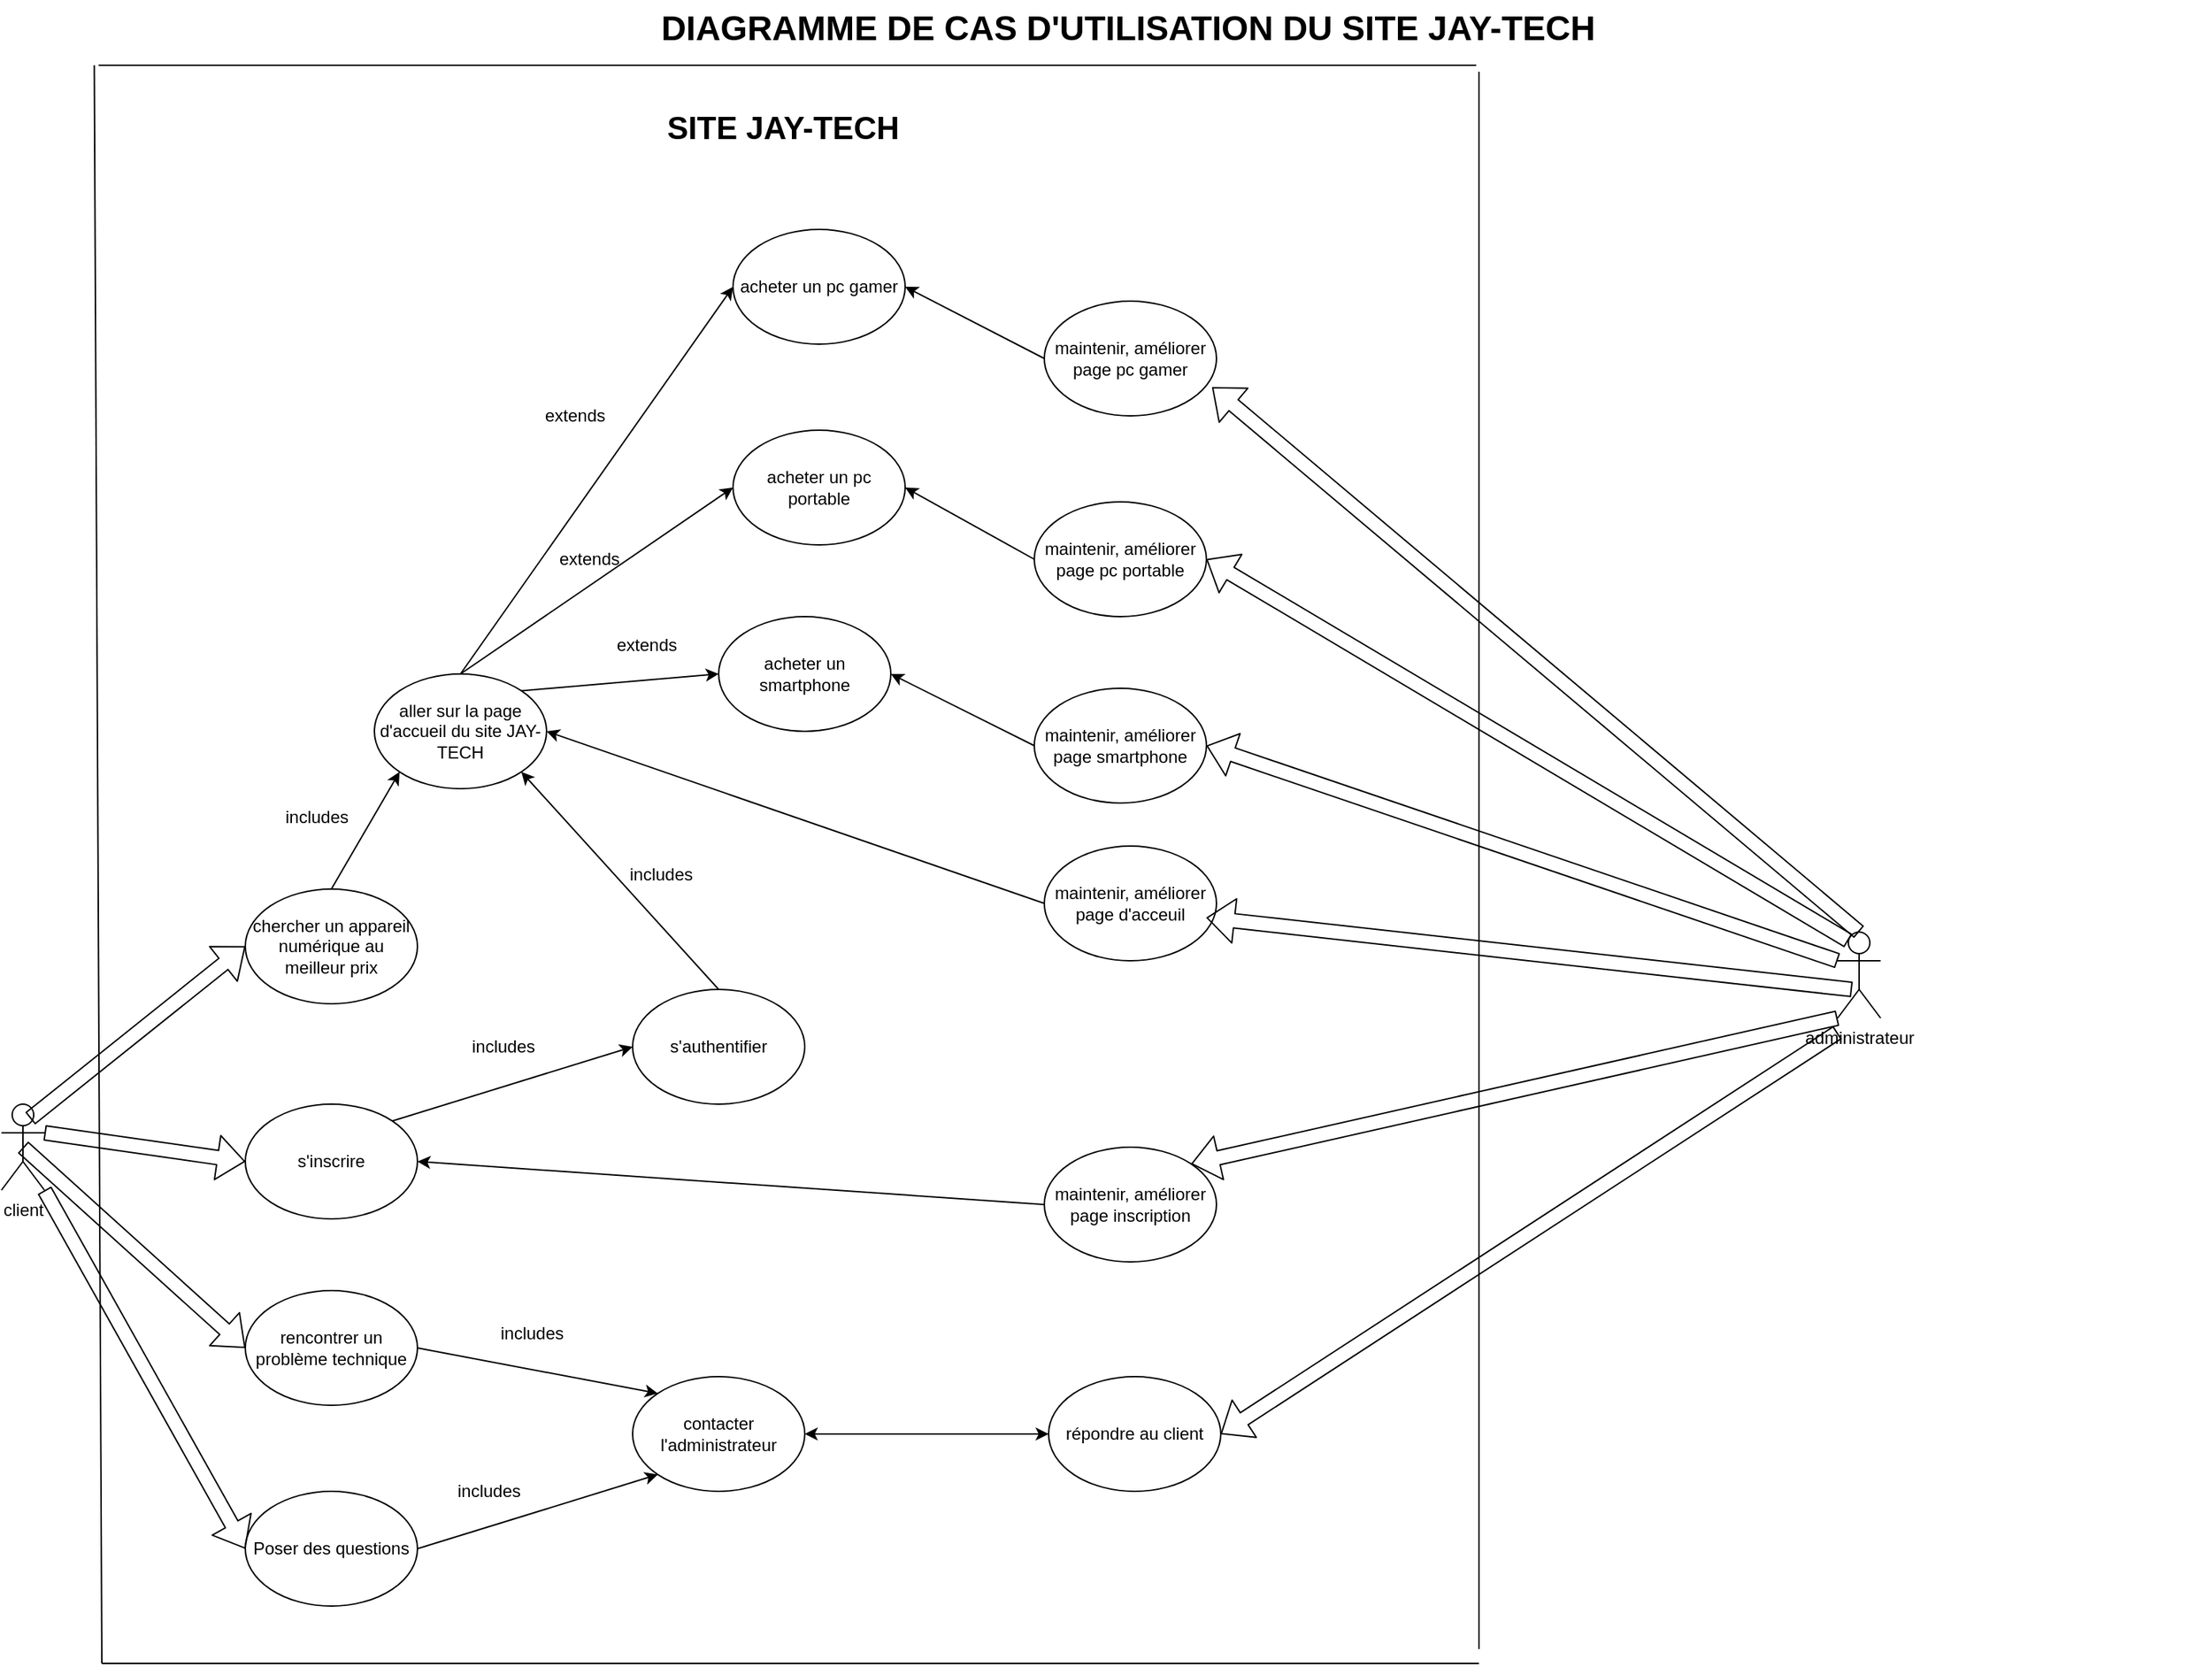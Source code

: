 <mxfile version="14.9.9" type="github">
  <diagram name="Page-1" id="929967ad-93f9-6ef4-fab6-5d389245f69c">
    <mxGraphModel dx="2274" dy="1206" grid="1" gridSize="10" guides="1" tooltips="1" connect="1" arrows="1" fold="1" page="1" pageScale="1.5" pageWidth="1169" pageHeight="826" background="none" math="0" shadow="0">
      <root>
        <mxCell id="0" style=";html=1;" />
        <mxCell id="1" style=";html=1;" parent="0" />
        <mxCell id="1672d66443f91eb5-23" value="DIAGRAMME DE CAS D&#39;UTILISATION DU SITE JAY-TECH" style="text;strokeColor=none;fillColor=none;html=1;fontSize=24;fontStyle=1;verticalAlign=middle;align=center;" parent="1" vertex="1">
          <mxGeometry x="120" y="40" width="1510" height="40" as="geometry" />
        </mxCell>
        <mxCell id="gSugVb6bQrnSpipGz4Ar-4" value="client" style="shape=umlActor;verticalLabelPosition=bottom;verticalAlign=top;html=1;outlineConnect=0;" parent="1" vertex="1">
          <mxGeometry x="90" y="810" width="30" height="60" as="geometry" />
        </mxCell>
        <mxCell id="gSugVb6bQrnSpipGz4Ar-5" value="aller sur la page d&#39;accueil du site JAY-TECH" style="ellipse;whiteSpace=wrap;html=1;" parent="1" vertex="1">
          <mxGeometry x="350" y="510" width="120" height="80" as="geometry" />
        </mxCell>
        <mxCell id="gSugVb6bQrnSpipGz4Ar-6" value="s&#39;inscrire" style="ellipse;whiteSpace=wrap;html=1;" parent="1" vertex="1">
          <mxGeometry x="260" y="810" width="120" height="80" as="geometry" />
        </mxCell>
        <mxCell id="gSugVb6bQrnSpipGz4Ar-7" value="rencontrer un problème technique" style="ellipse;whiteSpace=wrap;html=1;" parent="1" vertex="1">
          <mxGeometry x="260" y="940" width="120" height="80" as="geometry" />
        </mxCell>
        <mxCell id="gSugVb6bQrnSpipGz4Ar-8" value="Poser des questions" style="ellipse;whiteSpace=wrap;html=1;" parent="1" vertex="1">
          <mxGeometry x="260" y="1080" width="120" height="80" as="geometry" />
        </mxCell>
        <mxCell id="gSugVb6bQrnSpipGz4Ar-23" value="acheter un pc gamer" style="ellipse;whiteSpace=wrap;html=1;" parent="1" vertex="1">
          <mxGeometry x="600" y="200" width="120" height="80" as="geometry" />
        </mxCell>
        <mxCell id="gSugVb6bQrnSpipGz4Ar-24" value="acheter un pc portable" style="ellipse;whiteSpace=wrap;html=1;" parent="1" vertex="1">
          <mxGeometry x="600" y="340" width="120" height="80" as="geometry" />
        </mxCell>
        <mxCell id="gSugVb6bQrnSpipGz4Ar-25" value="acheter un smartphone" style="ellipse;whiteSpace=wrap;html=1;" parent="1" vertex="1">
          <mxGeometry x="590" y="470" width="120" height="80" as="geometry" />
        </mxCell>
        <mxCell id="gSugVb6bQrnSpipGz4Ar-26" value="s&#39;authentifier" style="ellipse;whiteSpace=wrap;html=1;" parent="1" vertex="1">
          <mxGeometry x="530" y="730" width="120" height="80" as="geometry" />
        </mxCell>
        <mxCell id="gSugVb6bQrnSpipGz4Ar-27" value="contacter l&#39;administrateur" style="ellipse;whiteSpace=wrap;html=1;" parent="1" vertex="1">
          <mxGeometry x="530" y="1000" width="120" height="80" as="geometry" />
        </mxCell>
        <mxCell id="gSugVb6bQrnSpipGz4Ar-35" value="maintenir, améliorer page pc gamer" style="ellipse;whiteSpace=wrap;html=1;" parent="1" vertex="1">
          <mxGeometry x="817" y="250" width="120" height="80" as="geometry" />
        </mxCell>
        <mxCell id="gSugVb6bQrnSpipGz4Ar-36" value="maintenir, améliorer page pc portable" style="ellipse;whiteSpace=wrap;html=1;" parent="1" vertex="1">
          <mxGeometry x="810" y="390" width="120" height="80" as="geometry" />
        </mxCell>
        <mxCell id="gSugVb6bQrnSpipGz4Ar-37" value="maintenir, améliorer page smartphone" style="ellipse;whiteSpace=wrap;html=1;" parent="1" vertex="1">
          <mxGeometry x="810" y="520" width="120" height="80" as="geometry" />
        </mxCell>
        <mxCell id="gSugVb6bQrnSpipGz4Ar-38" value="maintenir, améliorer page d&#39;acceuil" style="ellipse;whiteSpace=wrap;html=1;" parent="1" vertex="1">
          <mxGeometry x="817" y="630" width="120" height="80" as="geometry" />
        </mxCell>
        <mxCell id="gSugVb6bQrnSpipGz4Ar-41" value="chercher un appareil numérique au meilleur prix" style="ellipse;whiteSpace=wrap;html=1;" parent="1" vertex="1">
          <mxGeometry x="260" y="660" width="120" height="80" as="geometry" />
        </mxCell>
        <mxCell id="gSugVb6bQrnSpipGz4Ar-43" value="maintenir, améliorer page inscription" style="ellipse;whiteSpace=wrap;html=1;" parent="1" vertex="1">
          <mxGeometry x="817" y="840" width="120" height="80" as="geometry" />
        </mxCell>
        <mxCell id="gSugVb6bQrnSpipGz4Ar-44" value="répondre au client" style="ellipse;whiteSpace=wrap;html=1;" parent="1" vertex="1">
          <mxGeometry x="820" y="1000" width="120" height="80" as="geometry" />
        </mxCell>
        <mxCell id="gSugVb6bQrnSpipGz4Ar-46" value="" style="endArrow=classic;html=1;exitX=0;exitY=0.5;exitDx=0;exitDy=0;entryX=1;entryY=0.5;entryDx=0;entryDy=0;" parent="1" source="gSugVb6bQrnSpipGz4Ar-43" target="gSugVb6bQrnSpipGz4Ar-6" edge="1">
          <mxGeometry width="50" height="50" relative="1" as="geometry">
            <mxPoint x="570" y="880" as="sourcePoint" />
            <mxPoint x="620" y="830" as="targetPoint" />
          </mxGeometry>
        </mxCell>
        <mxCell id="gSugVb6bQrnSpipGz4Ar-47" value="" style="endArrow=classic;html=1;exitX=0;exitY=0.5;exitDx=0;exitDy=0;entryX=1;entryY=0.5;entryDx=0;entryDy=0;" parent="1" source="gSugVb6bQrnSpipGz4Ar-38" target="gSugVb6bQrnSpipGz4Ar-5" edge="1">
          <mxGeometry width="50" height="50" relative="1" as="geometry">
            <mxPoint x="640" y="660" as="sourcePoint" />
            <mxPoint x="690" y="610" as="targetPoint" />
          </mxGeometry>
        </mxCell>
        <mxCell id="gSugVb6bQrnSpipGz4Ar-48" value="" style="endArrow=classic;html=1;exitX=0;exitY=0.5;exitDx=0;exitDy=0;entryX=1;entryY=0.5;entryDx=0;entryDy=0;" parent="1" source="gSugVb6bQrnSpipGz4Ar-37" target="gSugVb6bQrnSpipGz4Ar-25" edge="1">
          <mxGeometry width="50" height="50" relative="1" as="geometry">
            <mxPoint x="700" y="550" as="sourcePoint" />
            <mxPoint x="750" y="500" as="targetPoint" />
          </mxGeometry>
        </mxCell>
        <mxCell id="gSugVb6bQrnSpipGz4Ar-49" value="" style="endArrow=classic;html=1;exitX=0;exitY=0.5;exitDx=0;exitDy=0;entryX=1;entryY=0.5;entryDx=0;entryDy=0;" parent="1" source="gSugVb6bQrnSpipGz4Ar-36" target="gSugVb6bQrnSpipGz4Ar-24" edge="1">
          <mxGeometry width="50" height="50" relative="1" as="geometry">
            <mxPoint x="700" y="430" as="sourcePoint" />
            <mxPoint x="750" y="380" as="targetPoint" />
          </mxGeometry>
        </mxCell>
        <mxCell id="gSugVb6bQrnSpipGz4Ar-50" value="" style="endArrow=classic;html=1;entryX=1;entryY=0.5;entryDx=0;entryDy=0;exitX=0;exitY=0.5;exitDx=0;exitDy=0;" parent="1" source="gSugVb6bQrnSpipGz4Ar-35" target="gSugVb6bQrnSpipGz4Ar-23" edge="1">
          <mxGeometry width="50" height="50" relative="1" as="geometry">
            <mxPoint x="710" y="510" as="sourcePoint" />
            <mxPoint x="760" y="460" as="targetPoint" />
          </mxGeometry>
        </mxCell>
        <mxCell id="gSugVb6bQrnSpipGz4Ar-60" value="administrateur" style="shape=umlActor;verticalLabelPosition=bottom;verticalAlign=top;html=1;outlineConnect=0;" parent="1" vertex="1">
          <mxGeometry x="1370" y="690" width="30" height="60" as="geometry" />
        </mxCell>
        <mxCell id="xs5q5Ge5YjY0k9qzKYR2-3" value="" style="shape=flexArrow;endArrow=classic;html=1;exitX=0.5;exitY=0;exitDx=0;exitDy=0;exitPerimeter=0;" edge="1" parent="1" source="gSugVb6bQrnSpipGz4Ar-60">
          <mxGeometry width="50" height="50" relative="1" as="geometry">
            <mxPoint x="1160" y="720" as="sourcePoint" />
            <mxPoint x="934" y="310" as="targetPoint" />
          </mxGeometry>
        </mxCell>
        <mxCell id="xs5q5Ge5YjY0k9qzKYR2-5" value="" style="shape=flexArrow;endArrow=classic;html=1;exitX=0.25;exitY=0.1;exitDx=0;exitDy=0;exitPerimeter=0;entryX=1;entryY=0.5;entryDx=0;entryDy=0;" edge="1" parent="1" source="gSugVb6bQrnSpipGz4Ar-60" target="gSugVb6bQrnSpipGz4Ar-36">
          <mxGeometry width="50" height="50" relative="1" as="geometry">
            <mxPoint x="1110" y="660" as="sourcePoint" />
            <mxPoint x="1160" y="610" as="targetPoint" />
          </mxGeometry>
        </mxCell>
        <mxCell id="xs5q5Ge5YjY0k9qzKYR2-6" value="" style="shape=flexArrow;endArrow=classic;html=1;exitX=0;exitY=0.333;exitDx=0;exitDy=0;exitPerimeter=0;entryX=1;entryY=0.5;entryDx=0;entryDy=0;" edge="1" parent="1" source="gSugVb6bQrnSpipGz4Ar-60" target="gSugVb6bQrnSpipGz4Ar-37">
          <mxGeometry width="50" height="50" relative="1" as="geometry">
            <mxPoint x="1090" y="760" as="sourcePoint" />
            <mxPoint x="1140" y="710" as="targetPoint" />
          </mxGeometry>
        </mxCell>
        <mxCell id="xs5q5Ge5YjY0k9qzKYR2-7" value="" style="shape=flexArrow;endArrow=classic;html=1;" edge="1" parent="1">
          <mxGeometry width="50" height="50" relative="1" as="geometry">
            <mxPoint x="1380" y="730" as="sourcePoint" />
            <mxPoint x="930" y="680" as="targetPoint" />
          </mxGeometry>
        </mxCell>
        <mxCell id="xs5q5Ge5YjY0k9qzKYR2-8" value="" style="shape=flexArrow;endArrow=classic;html=1;entryX=1;entryY=0;entryDx=0;entryDy=0;exitX=0;exitY=1;exitDx=0;exitDy=0;exitPerimeter=0;" edge="1" parent="1" source="gSugVb6bQrnSpipGz4Ar-60" target="gSugVb6bQrnSpipGz4Ar-43">
          <mxGeometry width="50" height="50" relative="1" as="geometry">
            <mxPoint x="1380" y="760" as="sourcePoint" />
            <mxPoint x="1090" y="810" as="targetPoint" />
          </mxGeometry>
        </mxCell>
        <mxCell id="xs5q5Ge5YjY0k9qzKYR2-9" value="" style="shape=flexArrow;endArrow=classic;html=1;entryX=1;entryY=0.5;entryDx=0;entryDy=0;" edge="1" parent="1" target="gSugVb6bQrnSpipGz4Ar-44">
          <mxGeometry width="50" height="50" relative="1" as="geometry">
            <mxPoint x="1370" y="760" as="sourcePoint" />
            <mxPoint x="1280" y="930" as="targetPoint" />
          </mxGeometry>
        </mxCell>
        <mxCell id="xs5q5Ge5YjY0k9qzKYR2-10" value="" style="shape=flexArrow;endArrow=classic;html=1;entryX=0;entryY=0.5;entryDx=0;entryDy=0;" edge="1" parent="1" target="gSugVb6bQrnSpipGz4Ar-41">
          <mxGeometry width="50" height="50" relative="1" as="geometry">
            <mxPoint x="110" y="820" as="sourcePoint" />
            <mxPoint x="170" y="660" as="targetPoint" />
          </mxGeometry>
        </mxCell>
        <mxCell id="xs5q5Ge5YjY0k9qzKYR2-11" value="" style="shape=flexArrow;endArrow=classic;html=1;entryX=0;entryY=0.5;entryDx=0;entryDy=0;exitX=1;exitY=0.333;exitDx=0;exitDy=0;exitPerimeter=0;" edge="1" parent="1" source="gSugVb6bQrnSpipGz4Ar-4" target="gSugVb6bQrnSpipGz4Ar-6">
          <mxGeometry width="50" height="50" relative="1" as="geometry">
            <mxPoint x="180" y="900" as="sourcePoint" />
            <mxPoint x="230" y="850" as="targetPoint" />
          </mxGeometry>
        </mxCell>
        <mxCell id="xs5q5Ge5YjY0k9qzKYR2-12" value="" style="shape=flexArrow;endArrow=classic;html=1;exitX=0.5;exitY=0.5;exitDx=0;exitDy=0;exitPerimeter=0;" edge="1" parent="1" source="gSugVb6bQrnSpipGz4Ar-4">
          <mxGeometry width="50" height="50" relative="1" as="geometry">
            <mxPoint x="400" y="760" as="sourcePoint" />
            <mxPoint x="260" y="980" as="targetPoint" />
          </mxGeometry>
        </mxCell>
        <mxCell id="xs5q5Ge5YjY0k9qzKYR2-13" value="" style="shape=flexArrow;endArrow=classic;html=1;entryX=0;entryY=0.5;entryDx=0;entryDy=0;exitX=1;exitY=1;exitDx=0;exitDy=0;exitPerimeter=0;" edge="1" parent="1" source="gSugVb6bQrnSpipGz4Ar-4" target="gSugVb6bQrnSpipGz4Ar-8">
          <mxGeometry width="50" height="50" relative="1" as="geometry">
            <mxPoint x="140" y="1030" as="sourcePoint" />
            <mxPoint x="190" y="980" as="targetPoint" />
          </mxGeometry>
        </mxCell>
        <mxCell id="xs5q5Ge5YjY0k9qzKYR2-27" value="" style="endArrow=classic;html=1;entryX=1;entryY=1;entryDx=0;entryDy=0;exitX=0.5;exitY=0;exitDx=0;exitDy=0;" edge="1" parent="1" source="gSugVb6bQrnSpipGz4Ar-26" target="gSugVb6bQrnSpipGz4Ar-5">
          <mxGeometry width="50" height="50" relative="1" as="geometry">
            <mxPoint x="480" y="700" as="sourcePoint" />
            <mxPoint x="530" y="650" as="targetPoint" />
          </mxGeometry>
        </mxCell>
        <mxCell id="xs5q5Ge5YjY0k9qzKYR2-28" value="" style="endArrow=classic;html=1;exitX=1;exitY=0;exitDx=0;exitDy=0;entryX=0;entryY=0.5;entryDx=0;entryDy=0;" edge="1" parent="1" source="gSugVb6bQrnSpipGz4Ar-6" target="gSugVb6bQrnSpipGz4Ar-26">
          <mxGeometry width="50" height="50" relative="1" as="geometry">
            <mxPoint x="420" y="790" as="sourcePoint" />
            <mxPoint x="540" y="780" as="targetPoint" />
          </mxGeometry>
        </mxCell>
        <mxCell id="xs5q5Ge5YjY0k9qzKYR2-29" value="includes" style="text;html=1;strokeColor=none;fillColor=none;align=center;verticalAlign=middle;whiteSpace=wrap;rounded=0;" vertex="1" parent="1">
          <mxGeometry x="530" y="640" width="40" height="20" as="geometry" />
        </mxCell>
        <mxCell id="xs5q5Ge5YjY0k9qzKYR2-30" value="includes" style="text;html=1;strokeColor=none;fillColor=none;align=center;verticalAlign=middle;whiteSpace=wrap;rounded=0;" vertex="1" parent="1">
          <mxGeometry x="420" y="760" width="40" height="20" as="geometry" />
        </mxCell>
        <mxCell id="xs5q5Ge5YjY0k9qzKYR2-31" value="" style="endArrow=classic;html=1;exitX=1;exitY=0.5;exitDx=0;exitDy=0;entryX=0;entryY=0;entryDx=0;entryDy=0;" edge="1" parent="1" source="gSugVb6bQrnSpipGz4Ar-7" target="gSugVb6bQrnSpipGz4Ar-27">
          <mxGeometry width="50" height="50" relative="1" as="geometry">
            <mxPoint x="440" y="1020" as="sourcePoint" />
            <mxPoint x="550" y="1020" as="targetPoint" />
          </mxGeometry>
        </mxCell>
        <mxCell id="xs5q5Ge5YjY0k9qzKYR2-32" value="" style="endArrow=classic;html=1;exitX=1;exitY=0.5;exitDx=0;exitDy=0;entryX=0;entryY=1;entryDx=0;entryDy=0;" edge="1" parent="1" source="gSugVb6bQrnSpipGz4Ar-8" target="gSugVb6bQrnSpipGz4Ar-27">
          <mxGeometry width="50" height="50" relative="1" as="geometry">
            <mxPoint x="530" y="820" as="sourcePoint" />
            <mxPoint x="550" y="1070" as="targetPoint" />
          </mxGeometry>
        </mxCell>
        <mxCell id="xs5q5Ge5YjY0k9qzKYR2-33" value="includes" style="text;html=1;strokeColor=none;fillColor=none;align=center;verticalAlign=middle;whiteSpace=wrap;rounded=0;" vertex="1" parent="1">
          <mxGeometry x="440" y="960" width="40" height="20" as="geometry" />
        </mxCell>
        <mxCell id="xs5q5Ge5YjY0k9qzKYR2-34" value="includes" style="text;html=1;strokeColor=none;fillColor=none;align=center;verticalAlign=middle;whiteSpace=wrap;rounded=0;" vertex="1" parent="1">
          <mxGeometry x="410" y="1070" width="40" height="20" as="geometry" />
        </mxCell>
        <mxCell id="xs5q5Ge5YjY0k9qzKYR2-36" value="" style="endArrow=classic;startArrow=classic;html=1;entryX=0;entryY=0.5;entryDx=0;entryDy=0;exitX=1;exitY=0.5;exitDx=0;exitDy=0;" edge="1" parent="1" source="gSugVb6bQrnSpipGz4Ar-27" target="gSugVb6bQrnSpipGz4Ar-44">
          <mxGeometry width="50" height="50" relative="1" as="geometry">
            <mxPoint x="690" y="1060" as="sourcePoint" />
            <mxPoint x="740" y="1010" as="targetPoint" />
          </mxGeometry>
        </mxCell>
        <mxCell id="xs5q5Ge5YjY0k9qzKYR2-38" value="" style="endArrow=classic;html=1;entryX=0;entryY=1;entryDx=0;entryDy=0;exitX=0.5;exitY=0;exitDx=0;exitDy=0;" edge="1" parent="1" source="gSugVb6bQrnSpipGz4Ar-41" target="gSugVb6bQrnSpipGz4Ar-5">
          <mxGeometry width="50" height="50" relative="1" as="geometry">
            <mxPoint x="310" y="640" as="sourcePoint" />
            <mxPoint x="360" y="590" as="targetPoint" />
          </mxGeometry>
        </mxCell>
        <mxCell id="xs5q5Ge5YjY0k9qzKYR2-39" value="" style="endArrow=classic;html=1;entryX=0;entryY=0.5;entryDx=0;entryDy=0;exitX=1;exitY=0;exitDx=0;exitDy=0;" edge="1" parent="1" source="gSugVb6bQrnSpipGz4Ar-5" target="gSugVb6bQrnSpipGz4Ar-25">
          <mxGeometry width="50" height="50" relative="1" as="geometry">
            <mxPoint x="530" y="820" as="sourcePoint" />
            <mxPoint x="580" y="770" as="targetPoint" />
          </mxGeometry>
        </mxCell>
        <mxCell id="xs5q5Ge5YjY0k9qzKYR2-41" value="" style="endArrow=classic;html=1;entryX=0;entryY=0.5;entryDx=0;entryDy=0;exitX=0.5;exitY=0;exitDx=0;exitDy=0;" edge="1" parent="1" source="gSugVb6bQrnSpipGz4Ar-5" target="gSugVb6bQrnSpipGz4Ar-23">
          <mxGeometry width="50" height="50" relative="1" as="geometry">
            <mxPoint x="390" y="440" as="sourcePoint" />
            <mxPoint x="440" y="390" as="targetPoint" />
          </mxGeometry>
        </mxCell>
        <mxCell id="xs5q5Ge5YjY0k9qzKYR2-42" value="includes" style="text;html=1;strokeColor=none;fillColor=none;align=center;verticalAlign=middle;whiteSpace=wrap;rounded=0;" vertex="1" parent="1">
          <mxGeometry x="290" y="600" width="40" height="20" as="geometry" />
        </mxCell>
        <mxCell id="xs5q5Ge5YjY0k9qzKYR2-47" value="" style="endArrow=classic;html=1;entryX=0;entryY=0.5;entryDx=0;entryDy=0;exitX=0.5;exitY=0;exitDx=0;exitDy=0;" edge="1" parent="1" source="gSugVb6bQrnSpipGz4Ar-5" target="gSugVb6bQrnSpipGz4Ar-24">
          <mxGeometry width="50" height="50" relative="1" as="geometry">
            <mxPoint x="470" y="480" as="sourcePoint" />
            <mxPoint x="520" y="430" as="targetPoint" />
          </mxGeometry>
        </mxCell>
        <mxCell id="xs5q5Ge5YjY0k9qzKYR2-51" value="extends" style="text;html=1;strokeColor=none;fillColor=none;align=center;verticalAlign=middle;whiteSpace=wrap;rounded=0;" vertex="1" parent="1">
          <mxGeometry x="470" y="320" width="40" height="20" as="geometry" />
        </mxCell>
        <mxCell id="xs5q5Ge5YjY0k9qzKYR2-52" value="extends" style="text;html=1;strokeColor=none;fillColor=none;align=center;verticalAlign=middle;whiteSpace=wrap;rounded=0;" vertex="1" parent="1">
          <mxGeometry x="480" y="420" width="40" height="20" as="geometry" />
        </mxCell>
        <mxCell id="xs5q5Ge5YjY0k9qzKYR2-53" value="extends" style="text;html=1;strokeColor=none;fillColor=none;align=center;verticalAlign=middle;whiteSpace=wrap;rounded=0;" vertex="1" parent="1">
          <mxGeometry x="520" y="480" width="40" height="20" as="geometry" />
        </mxCell>
        <mxCell id="xs5q5Ge5YjY0k9qzKYR2-56" value="" style="endArrow=none;html=1;entryX=0.661;entryY=1.136;entryDx=0;entryDy=0;entryPerimeter=0;exitX=0.025;exitY=1.136;exitDx=0;exitDy=0;exitPerimeter=0;" edge="1" parent="1" source="1672d66443f91eb5-23" target="1672d66443f91eb5-23">
          <mxGeometry width="50" height="50" relative="1" as="geometry">
            <mxPoint x="480" y="170" as="sourcePoint" />
            <mxPoint x="1120" y="160" as="targetPoint" />
          </mxGeometry>
        </mxCell>
        <mxCell id="xs5q5Ge5YjY0k9qzKYR2-57" value="" style="endArrow=none;html=1;entryX=0.023;entryY=1.136;entryDx=0;entryDy=0;entryPerimeter=0;" edge="1" parent="1" target="1672d66443f91eb5-23">
          <mxGeometry width="50" height="50" relative="1" as="geometry">
            <mxPoint x="160" y="1200" as="sourcePoint" />
            <mxPoint x="570" y="680" as="targetPoint" />
          </mxGeometry>
        </mxCell>
        <mxCell id="xs5q5Ge5YjY0k9qzKYR2-58" value="" style="endArrow=none;html=1;" edge="1" parent="1">
          <mxGeometry width="50" height="50" relative="1" as="geometry">
            <mxPoint x="160" y="1200" as="sourcePoint" />
            <mxPoint x="1120" y="1200" as="targetPoint" />
          </mxGeometry>
        </mxCell>
        <mxCell id="xs5q5Ge5YjY0k9qzKYR2-61" value="" style="endArrow=none;html=1;" edge="1" parent="1">
          <mxGeometry width="50" height="50" relative="1" as="geometry">
            <mxPoint x="1120" y="1190" as="sourcePoint" />
            <mxPoint x="1120" y="90" as="targetPoint" />
          </mxGeometry>
        </mxCell>
        <mxCell id="xs5q5Ge5YjY0k9qzKYR2-62" value="SITE JAY-TECH" style="text;html=1;strokeColor=none;fillColor=none;align=center;verticalAlign=middle;whiteSpace=wrap;rounded=0;fontSize=22;fontStyle=1" vertex="1" parent="1">
          <mxGeometry x="240" y="120" width="790" height="20" as="geometry" />
        </mxCell>
      </root>
    </mxGraphModel>
  </diagram>
</mxfile>

